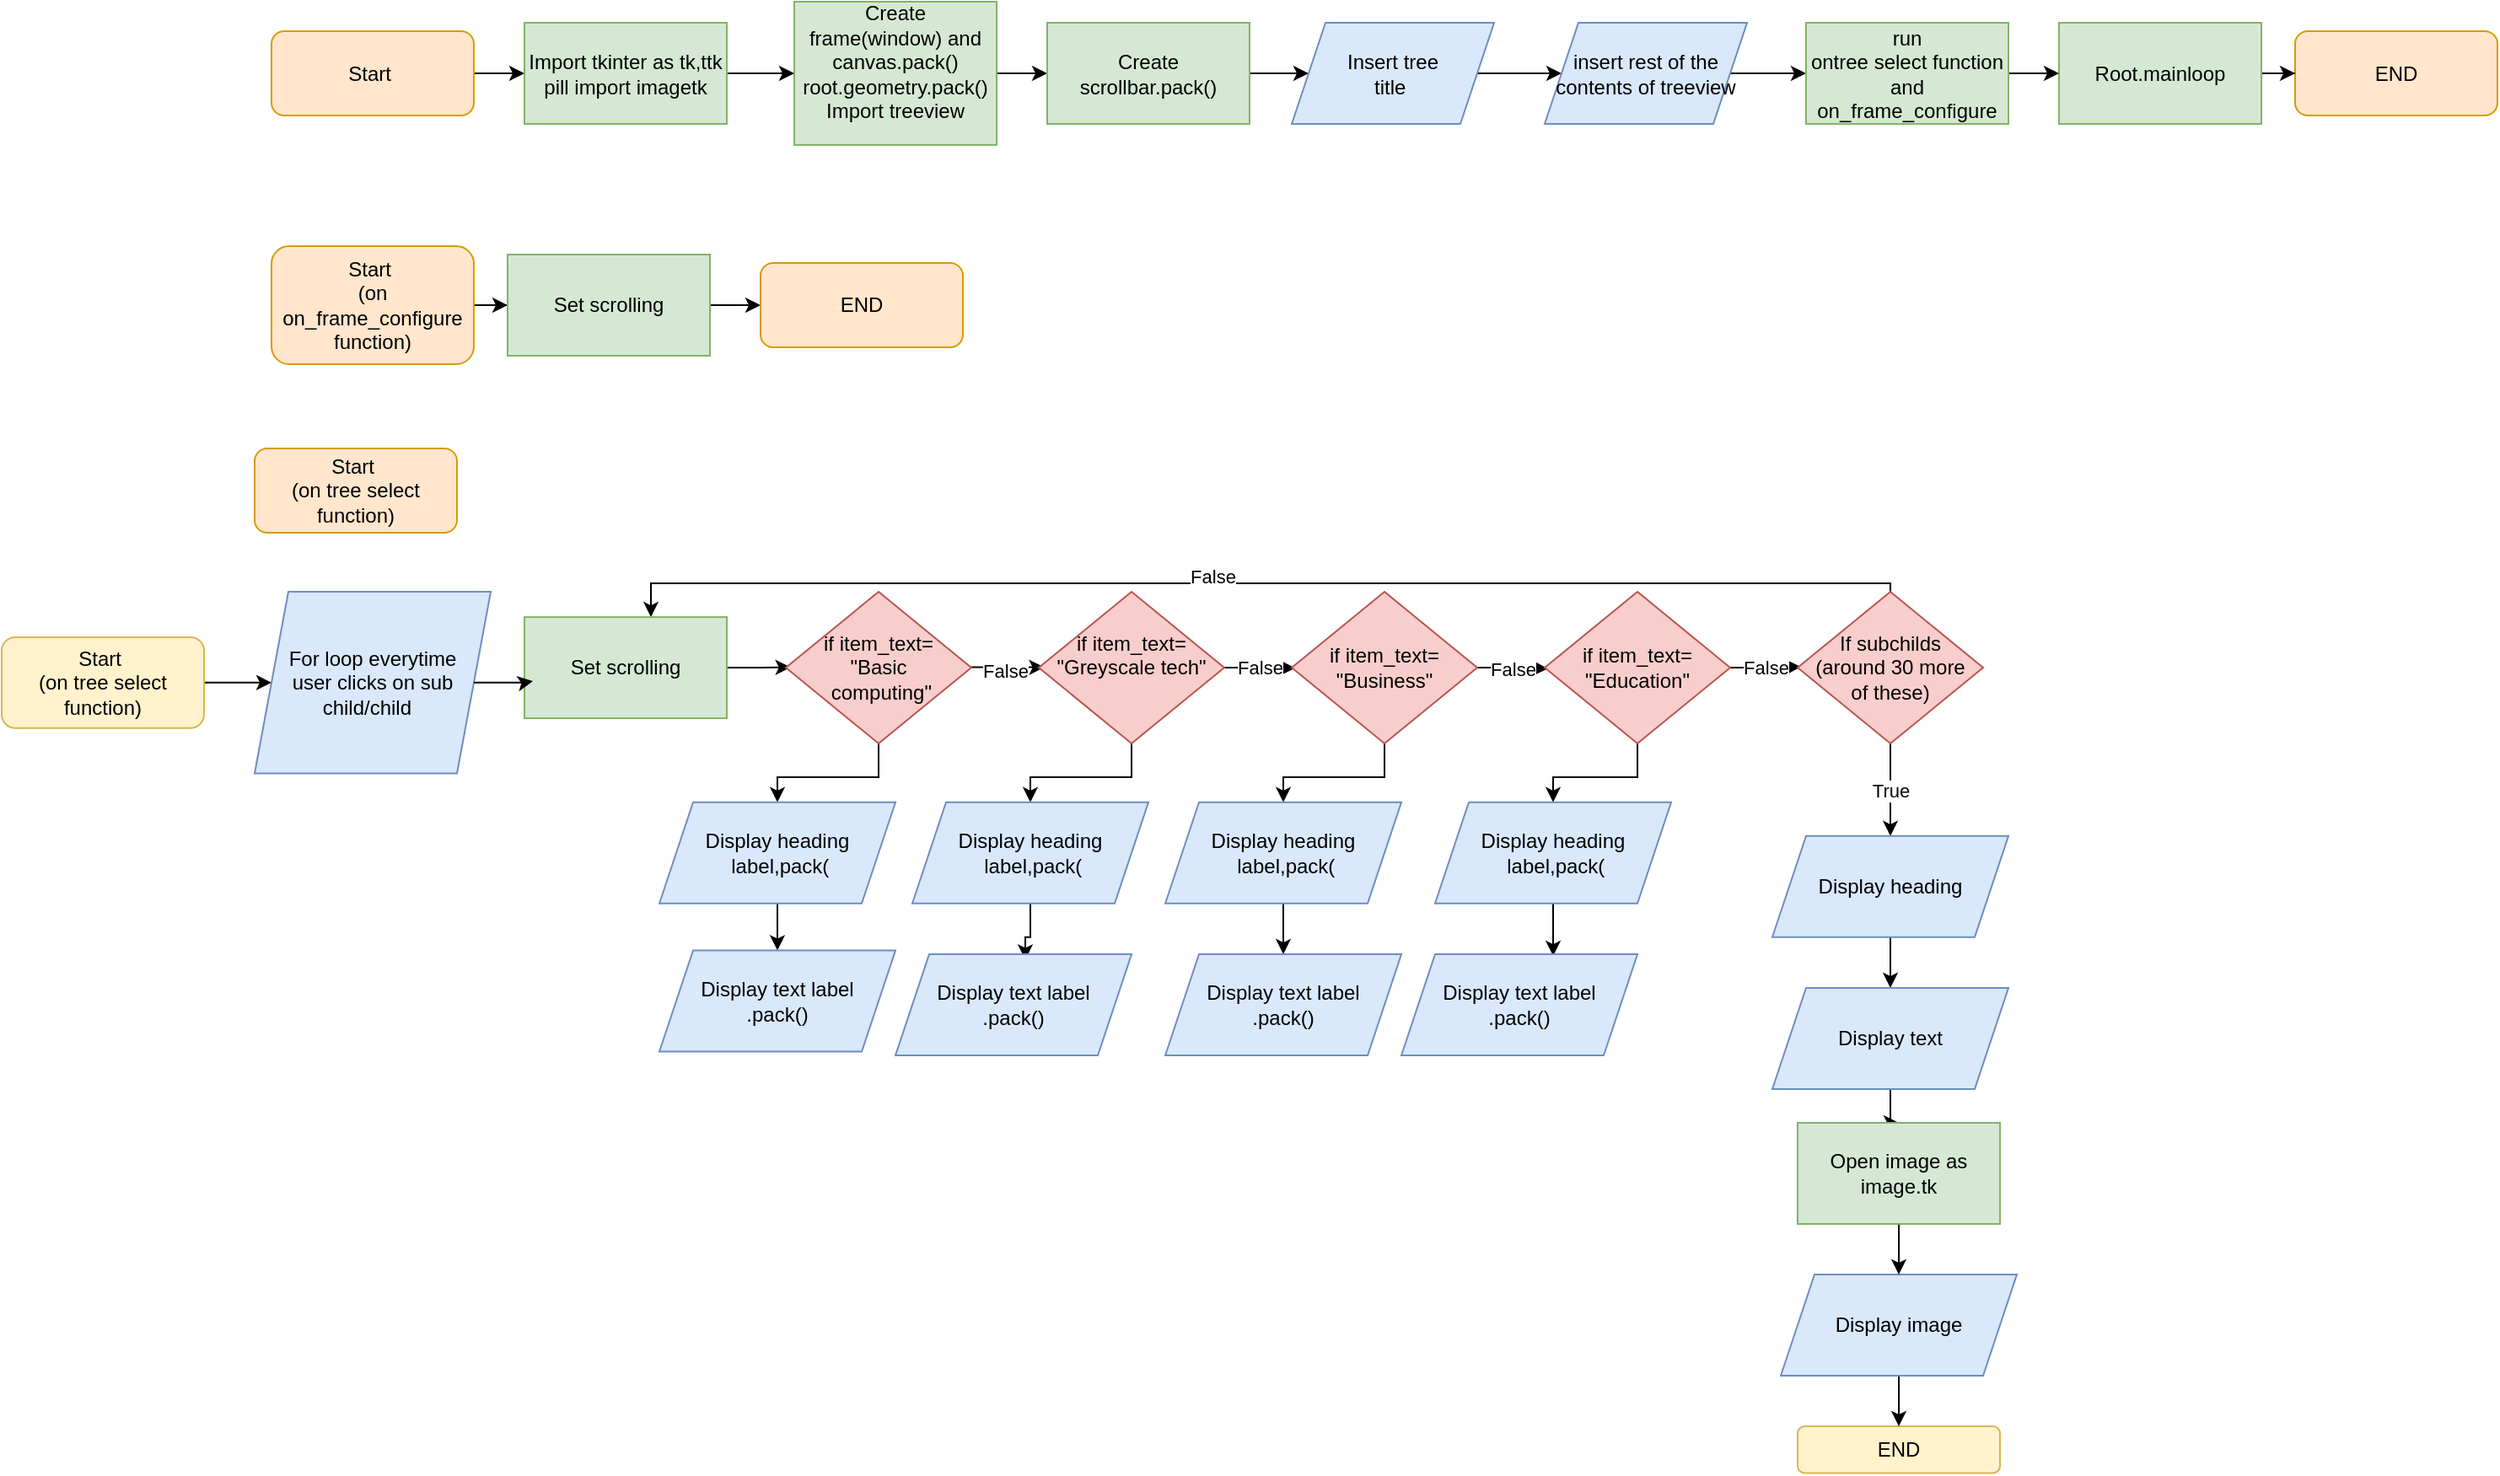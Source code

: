 <mxfile version="24.7.7">
  <diagram name="Page-1" id="Hy_ypyv9mVK7ByQvGBVm">
    <mxGraphModel dx="2970" dy="1240" grid="1" gridSize="10" guides="1" tooltips="1" connect="1" arrows="1" fold="1" page="1" pageScale="1" pageWidth="850" pageHeight="1100" math="0" shadow="0">
      <root>
        <mxCell id="0" />
        <mxCell id="1" parent="0" />
        <mxCell id="hsuQMkMYnde4Eo2C9rTX-3" style="edgeStyle=orthogonalEdgeStyle;rounded=0;orthogonalLoop=1;jettySize=auto;html=1;" parent="1" source="V-kOJY3W-SO0vdDWW50h-1" target="hsuQMkMYnde4Eo2C9rTX-1" edge="1">
          <mxGeometry relative="1" as="geometry" />
        </mxCell>
        <mxCell id="V-kOJY3W-SO0vdDWW50h-1" value="Start&amp;nbsp;" style="rounded=1;whiteSpace=wrap;html=1;fillColor=#ffe6cc;strokeColor=#d79b00;" parent="1" vertex="1">
          <mxGeometry x="-10" y="102.5" width="120" height="50" as="geometry" />
        </mxCell>
        <mxCell id="V-kOJY3W-SO0vdDWW50h-8" style="edgeStyle=orthogonalEdgeStyle;rounded=0;orthogonalLoop=1;jettySize=auto;html=1;entryX=0;entryY=0.5;entryDx=0;entryDy=0;" parent="1" source="V-kOJY3W-SO0vdDWW50h-3" target="V-kOJY3W-SO0vdDWW50h-6" edge="1">
          <mxGeometry relative="1" as="geometry" />
        </mxCell>
        <mxCell id="V-kOJY3W-SO0vdDWW50h-3" value="Create frame(window) and canvas.pack()&lt;div&gt;root.geometry.pack()&lt;/div&gt;&lt;div&gt;Import treeview&lt;/div&gt;&lt;div&gt;&lt;br&gt;&lt;/div&gt;" style="rounded=0;whiteSpace=wrap;html=1;fillColor=#d5e8d4;strokeColor=#82b366;" parent="1" vertex="1">
          <mxGeometry x="300" y="85" width="120" height="85" as="geometry" />
        </mxCell>
        <mxCell id="V-kOJY3W-SO0vdDWW50h-10" style="edgeStyle=orthogonalEdgeStyle;rounded=0;orthogonalLoop=1;jettySize=auto;html=1;entryX=0;entryY=0.5;entryDx=0;entryDy=0;" parent="1" source="V-kOJY3W-SO0vdDWW50h-6" target="V-kOJY3W-SO0vdDWW50h-9" edge="1">
          <mxGeometry relative="1" as="geometry" />
        </mxCell>
        <mxCell id="V-kOJY3W-SO0vdDWW50h-6" value="Create scrollbar.pack()" style="rounded=0;whiteSpace=wrap;html=1;fillColor=#d5e8d4;strokeColor=#82b366;" parent="1" vertex="1">
          <mxGeometry x="450" y="97.5" width="120" height="60" as="geometry" />
        </mxCell>
        <mxCell id="hsuQMkMYnde4Eo2C9rTX-5" style="edgeStyle=orthogonalEdgeStyle;rounded=0;orthogonalLoop=1;jettySize=auto;html=1;entryX=0;entryY=0.5;entryDx=0;entryDy=0;" parent="1" source="V-kOJY3W-SO0vdDWW50h-9" target="hsuQMkMYnde4Eo2C9rTX-4" edge="1">
          <mxGeometry relative="1" as="geometry" />
        </mxCell>
        <mxCell id="V-kOJY3W-SO0vdDWW50h-9" value="Insert tree&lt;div&gt;title&amp;nbsp;&lt;/div&gt;" style="shape=parallelogram;perimeter=parallelogramPerimeter;whiteSpace=wrap;html=1;fixedSize=1;fillColor=#dae8fc;strokeColor=#6c8ebf;" parent="1" vertex="1">
          <mxGeometry x="595" y="97.5" width="120" height="60" as="geometry" />
        </mxCell>
        <mxCell id="nkmmWT8tgnHwwfrAs1Cl-1" style="edgeStyle=orthogonalEdgeStyle;rounded=0;orthogonalLoop=1;jettySize=auto;html=1;entryX=0;entryY=0.5;entryDx=0;entryDy=0;" edge="1" parent="1" source="hsuQMkMYnde4Eo2C9rTX-1" target="V-kOJY3W-SO0vdDWW50h-3">
          <mxGeometry relative="1" as="geometry" />
        </mxCell>
        <mxCell id="hsuQMkMYnde4Eo2C9rTX-1" value="Import tkinter as tk,ttk&lt;div&gt;pill import imagetk&lt;/div&gt;" style="rounded=0;whiteSpace=wrap;html=1;fillColor=#d5e8d4;strokeColor=#82b366;" parent="1" vertex="1">
          <mxGeometry x="140" y="97.5" width="120" height="60" as="geometry" />
        </mxCell>
        <mxCell id="nkmmWT8tgnHwwfrAs1Cl-3" style="edgeStyle=orthogonalEdgeStyle;rounded=0;orthogonalLoop=1;jettySize=auto;html=1;entryX=0;entryY=0.5;entryDx=0;entryDy=0;" edge="1" parent="1" source="hsuQMkMYnde4Eo2C9rTX-4" target="nkmmWT8tgnHwwfrAs1Cl-2">
          <mxGeometry relative="1" as="geometry" />
        </mxCell>
        <mxCell id="hsuQMkMYnde4Eo2C9rTX-4" value="insert rest of the contents of treeview" style="shape=parallelogram;perimeter=parallelogramPerimeter;whiteSpace=wrap;html=1;fixedSize=1;fillColor=#dae8fc;strokeColor=#6c8ebf;" parent="1" vertex="1">
          <mxGeometry x="745" y="97.5" width="120" height="60" as="geometry" />
        </mxCell>
        <mxCell id="hsuQMkMYnde4Eo2C9rTX-6" value="END" style="rounded=1;whiteSpace=wrap;html=1;fillColor=#ffe6cc;strokeColor=#d79b00;" parent="1" vertex="1">
          <mxGeometry x="1190" y="102.5" width="120" height="50" as="geometry" />
        </mxCell>
        <mxCell id="hsuQMkMYnde4Eo2C9rTX-9" style="edgeStyle=orthogonalEdgeStyle;rounded=0;orthogonalLoop=1;jettySize=auto;html=1;" parent="1" source="hsuQMkMYnde4Eo2C9rTX-7" target="hsuQMkMYnde4Eo2C9rTX-6" edge="1">
          <mxGeometry relative="1" as="geometry" />
        </mxCell>
        <mxCell id="hsuQMkMYnde4Eo2C9rTX-7" value="Root.mainloop" style="rounded=0;whiteSpace=wrap;html=1;fillColor=#d5e8d4;strokeColor=#82b366;" parent="1" vertex="1">
          <mxGeometry x="1050" y="97.5" width="120" height="60" as="geometry" />
        </mxCell>
        <mxCell id="nkmmWT8tgnHwwfrAs1Cl-4" value="" style="edgeStyle=orthogonalEdgeStyle;rounded=0;orthogonalLoop=1;jettySize=auto;html=1;" edge="1" parent="1" source="nkmmWT8tgnHwwfrAs1Cl-2" target="hsuQMkMYnde4Eo2C9rTX-7">
          <mxGeometry relative="1" as="geometry" />
        </mxCell>
        <mxCell id="nkmmWT8tgnHwwfrAs1Cl-2" value="run&lt;div&gt;ontree select function and on_frame_configure&lt;/div&gt;" style="rounded=0;whiteSpace=wrap;html=1;fillColor=#d5e8d4;strokeColor=#82b366;" vertex="1" parent="1">
          <mxGeometry x="900" y="97.5" width="120" height="60" as="geometry" />
        </mxCell>
        <mxCell id="nkmmWT8tgnHwwfrAs1Cl-5" value="Start&amp;nbsp;&lt;div&gt;(on tree select&lt;/div&gt;&lt;div&gt;function)&lt;/div&gt;" style="rounded=1;whiteSpace=wrap;html=1;fillColor=#ffe6cc;strokeColor=#d79b00;" vertex="1" parent="1">
          <mxGeometry x="-20" y="350" width="120" height="50" as="geometry" />
        </mxCell>
        <mxCell id="nkmmWT8tgnHwwfrAs1Cl-11" style="edgeStyle=orthogonalEdgeStyle;rounded=0;orthogonalLoop=1;jettySize=auto;html=1;entryX=0;entryY=0.5;entryDx=0;entryDy=0;" edge="1" parent="1" source="nkmmWT8tgnHwwfrAs1Cl-6" target="nkmmWT8tgnHwwfrAs1Cl-7">
          <mxGeometry relative="1" as="geometry" />
        </mxCell>
        <mxCell id="nkmmWT8tgnHwwfrAs1Cl-6" value="Start&amp;nbsp;&lt;div&gt;(on on_frame_configure&lt;/div&gt;&lt;div&gt;function)&lt;/div&gt;" style="rounded=1;whiteSpace=wrap;html=1;fillColor=#ffe6cc;strokeColor=#d79b00;" vertex="1" parent="1">
          <mxGeometry x="-10" y="230" width="120" height="70" as="geometry" />
        </mxCell>
        <mxCell id="nkmmWT8tgnHwwfrAs1Cl-10" style="edgeStyle=orthogonalEdgeStyle;rounded=0;orthogonalLoop=1;jettySize=auto;html=1;entryX=0;entryY=0.5;entryDx=0;entryDy=0;" edge="1" parent="1" source="nkmmWT8tgnHwwfrAs1Cl-7" target="nkmmWT8tgnHwwfrAs1Cl-8">
          <mxGeometry relative="1" as="geometry" />
        </mxCell>
        <mxCell id="nkmmWT8tgnHwwfrAs1Cl-7" value="Set scrolling" style="rounded=0;whiteSpace=wrap;html=1;fillColor=#d5e8d4;strokeColor=#82b366;" vertex="1" parent="1">
          <mxGeometry x="130" y="235" width="120" height="60" as="geometry" />
        </mxCell>
        <mxCell id="nkmmWT8tgnHwwfrAs1Cl-8" value="END" style="rounded=1;whiteSpace=wrap;html=1;fillColor=#ffe6cc;strokeColor=#d79b00;" vertex="1" parent="1">
          <mxGeometry x="280" y="240" width="120" height="50" as="geometry" />
        </mxCell>
        <mxCell id="nkmmWT8tgnHwwfrAs1Cl-49" style="edgeStyle=orthogonalEdgeStyle;rounded=0;orthogonalLoop=1;jettySize=auto;html=1;entryX=0.026;entryY=0.497;entryDx=0;entryDy=0;entryPerimeter=0;" edge="1" parent="1" target="nkmmWT8tgnHwwfrAs1Cl-54" source="nkmmWT8tgnHwwfrAs1Cl-86">
          <mxGeometry relative="1" as="geometry">
            <mxPoint x="225.013" y="479.99" as="sourcePoint" />
          </mxGeometry>
        </mxCell>
        <mxCell id="nkmmWT8tgnHwwfrAs1Cl-51" style="edgeStyle=orthogonalEdgeStyle;rounded=0;orthogonalLoop=1;jettySize=auto;html=1;entryX=0.03;entryY=0.497;entryDx=0;entryDy=0;entryPerimeter=0;" edge="1" parent="1" source="nkmmWT8tgnHwwfrAs1Cl-54" target="nkmmWT8tgnHwwfrAs1Cl-57">
          <mxGeometry relative="1" as="geometry">
            <Array as="points">
              <mxPoint x="445" y="480.03" />
            </Array>
          </mxGeometry>
        </mxCell>
        <mxCell id="nkmmWT8tgnHwwfrAs1Cl-52" value="False" style="edgeLabel;html=1;align=center;verticalAlign=middle;resizable=0;points=[];" vertex="1" connectable="0" parent="nkmmWT8tgnHwwfrAs1Cl-51">
          <mxGeometry x="-0.05" y="-2" relative="1" as="geometry">
            <mxPoint as="offset" />
          </mxGeometry>
        </mxCell>
        <mxCell id="nkmmWT8tgnHwwfrAs1Cl-53" style="edgeStyle=orthogonalEdgeStyle;rounded=0;orthogonalLoop=1;jettySize=auto;html=1;entryX=0.5;entryY=0;entryDx=0;entryDy=0;" edge="1" parent="1" source="nkmmWT8tgnHwwfrAs1Cl-54" target="nkmmWT8tgnHwwfrAs1Cl-72">
          <mxGeometry relative="1" as="geometry" />
        </mxCell>
        <mxCell id="nkmmWT8tgnHwwfrAs1Cl-54" value="if item_text=&lt;div&gt;&quot;Basic&lt;/div&gt;&lt;div&gt;&amp;nbsp;computing&quot;&lt;/div&gt;" style="rhombus;whiteSpace=wrap;html=1;fillColor=#f8cecc;strokeColor=#b85450;" vertex="1" parent="1">
          <mxGeometry x="295" y="435.03" width="110" height="90" as="geometry" />
        </mxCell>
        <mxCell id="nkmmWT8tgnHwwfrAs1Cl-55" value="False" style="edgeStyle=orthogonalEdgeStyle;rounded=0;orthogonalLoop=1;jettySize=auto;html=1;entryX=0.019;entryY=0.503;entryDx=0;entryDy=0;entryPerimeter=0;" edge="1" parent="1" source="nkmmWT8tgnHwwfrAs1Cl-57" target="nkmmWT8tgnHwwfrAs1Cl-60">
          <mxGeometry relative="1" as="geometry" />
        </mxCell>
        <mxCell id="nkmmWT8tgnHwwfrAs1Cl-56" style="edgeStyle=orthogonalEdgeStyle;rounded=0;orthogonalLoop=1;jettySize=auto;html=1;entryX=0.5;entryY=0;entryDx=0;entryDy=0;" edge="1" parent="1" source="nkmmWT8tgnHwwfrAs1Cl-57" target="nkmmWT8tgnHwwfrAs1Cl-74">
          <mxGeometry relative="1" as="geometry" />
        </mxCell>
        <mxCell id="nkmmWT8tgnHwwfrAs1Cl-57" value="if item_text=&lt;div&gt;&quot;Greyscale tech&quot;&lt;/div&gt;&lt;div&gt;&lt;br&gt;&lt;/div&gt;" style="rhombus;whiteSpace=wrap;html=1;fillColor=#f8cecc;strokeColor=#b85450;" vertex="1" parent="1">
          <mxGeometry x="445" y="435.03" width="110" height="90" as="geometry" />
        </mxCell>
        <mxCell id="nkmmWT8tgnHwwfrAs1Cl-58" value="False" style="edgeStyle=orthogonalEdgeStyle;rounded=0;orthogonalLoop=1;jettySize=auto;html=1;entryX=0.018;entryY=0.506;entryDx=0;entryDy=0;entryPerimeter=0;" edge="1" parent="1" source="nkmmWT8tgnHwwfrAs1Cl-60" target="nkmmWT8tgnHwwfrAs1Cl-63">
          <mxGeometry relative="1" as="geometry" />
        </mxCell>
        <mxCell id="nkmmWT8tgnHwwfrAs1Cl-59" style="edgeStyle=orthogonalEdgeStyle;rounded=0;orthogonalLoop=1;jettySize=auto;html=1;entryX=0.5;entryY=0;entryDx=0;entryDy=0;" edge="1" parent="1" source="nkmmWT8tgnHwwfrAs1Cl-60" target="nkmmWT8tgnHwwfrAs1Cl-76">
          <mxGeometry relative="1" as="geometry" />
        </mxCell>
        <mxCell id="nkmmWT8tgnHwwfrAs1Cl-60" value="if item_text=&lt;div&gt;&quot;Business&lt;span style=&quot;background-color: initial;&quot;&gt;&quot;&lt;/span&gt;&lt;/div&gt;" style="rhombus;whiteSpace=wrap;html=1;fillColor=#f8cecc;strokeColor=#b85450;" vertex="1" parent="1">
          <mxGeometry x="595" y="435.03" width="110" height="90" as="geometry" />
        </mxCell>
        <mxCell id="nkmmWT8tgnHwwfrAs1Cl-61" value="False" style="edgeStyle=orthogonalEdgeStyle;rounded=0;orthogonalLoop=1;jettySize=auto;html=1;entryX=0.019;entryY=0.495;entryDx=0;entryDy=0;entryPerimeter=0;" edge="1" parent="1" source="nkmmWT8tgnHwwfrAs1Cl-63" target="nkmmWT8tgnHwwfrAs1Cl-67">
          <mxGeometry relative="1" as="geometry">
            <mxPoint x="895" y="480.03" as="targetPoint" />
          </mxGeometry>
        </mxCell>
        <mxCell id="nkmmWT8tgnHwwfrAs1Cl-62" style="edgeStyle=orthogonalEdgeStyle;rounded=0;orthogonalLoop=1;jettySize=auto;html=1;entryX=0.5;entryY=0;entryDx=0;entryDy=0;" edge="1" parent="1" source="nkmmWT8tgnHwwfrAs1Cl-63" target="nkmmWT8tgnHwwfrAs1Cl-78">
          <mxGeometry relative="1" as="geometry" />
        </mxCell>
        <mxCell id="nkmmWT8tgnHwwfrAs1Cl-63" value="if item_text=&lt;div&gt;&quot;Education&lt;span style=&quot;background-color: initial;&quot;&gt;&quot;&lt;/span&gt;&lt;/div&gt;" style="rhombus;whiteSpace=wrap;html=1;fillColor=#f8cecc;strokeColor=#b85450;" vertex="1" parent="1">
          <mxGeometry x="745" y="435.03" width="110" height="90" as="geometry" />
        </mxCell>
        <mxCell id="nkmmWT8tgnHwwfrAs1Cl-64" value="True" style="edgeStyle=orthogonalEdgeStyle;rounded=0;orthogonalLoop=1;jettySize=auto;html=1;" edge="1" parent="1" source="nkmmWT8tgnHwwfrAs1Cl-67" target="nkmmWT8tgnHwwfrAs1Cl-69">
          <mxGeometry relative="1" as="geometry" />
        </mxCell>
        <mxCell id="nkmmWT8tgnHwwfrAs1Cl-65" style="edgeStyle=orthogonalEdgeStyle;rounded=0;orthogonalLoop=1;jettySize=auto;html=1;" edge="1" parent="1" source="nkmmWT8tgnHwwfrAs1Cl-67" target="nkmmWT8tgnHwwfrAs1Cl-86">
          <mxGeometry relative="1" as="geometry">
            <Array as="points">
              <mxPoint x="950" y="430" />
              <mxPoint x="215" y="430" />
            </Array>
            <mxPoint x="215.01" y="450.03" as="targetPoint" />
          </mxGeometry>
        </mxCell>
        <mxCell id="nkmmWT8tgnHwwfrAs1Cl-66" value="False" style="edgeLabel;html=1;align=center;verticalAlign=middle;resizable=0;points=[];" vertex="1" connectable="0" parent="nkmmWT8tgnHwwfrAs1Cl-65">
          <mxGeometry x="0.071" y="-4" relative="1" as="geometry">
            <mxPoint as="offset" />
          </mxGeometry>
        </mxCell>
        <mxCell id="nkmmWT8tgnHwwfrAs1Cl-67" value="If subchilds&lt;br&gt;(around 30 more&lt;div&gt;of these)&lt;/div&gt;" style="rhombus;whiteSpace=wrap;html=1;fillColor=#f8cecc;strokeColor=#b85450;" vertex="1" parent="1">
          <mxGeometry x="895" y="435.03" width="110" height="90" as="geometry" />
        </mxCell>
        <mxCell id="nkmmWT8tgnHwwfrAs1Cl-93" style="edgeStyle=orthogonalEdgeStyle;rounded=0;orthogonalLoop=1;jettySize=auto;html=1;entryX=0.5;entryY=0;entryDx=0;entryDy=0;" edge="1" parent="1" source="nkmmWT8tgnHwwfrAs1Cl-69" target="nkmmWT8tgnHwwfrAs1Cl-91">
          <mxGeometry relative="1" as="geometry" />
        </mxCell>
        <mxCell id="nkmmWT8tgnHwwfrAs1Cl-69" value="Display heading" style="shape=parallelogram;perimeter=parallelogramPerimeter;whiteSpace=wrap;html=1;fixedSize=1;fillColor=#dae8fc;strokeColor=#6c8ebf;" vertex="1" parent="1">
          <mxGeometry x="880" y="579.89" width="140" height="60" as="geometry" />
        </mxCell>
        <mxCell id="nkmmWT8tgnHwwfrAs1Cl-70" value="END" style="rounded=1;whiteSpace=wrap;html=1;fillColor=#fff2cc;strokeColor=#d6b656;" vertex="1" parent="1">
          <mxGeometry x="895" y="930" width="120" height="27.72" as="geometry" />
        </mxCell>
        <mxCell id="nkmmWT8tgnHwwfrAs1Cl-71" style="edgeStyle=orthogonalEdgeStyle;rounded=0;orthogonalLoop=1;jettySize=auto;html=1;entryX=0.5;entryY=0;entryDx=0;entryDy=0;" edge="1" parent="1" source="nkmmWT8tgnHwwfrAs1Cl-72">
          <mxGeometry relative="1" as="geometry">
            <mxPoint x="290.01" y="647.75" as="targetPoint" />
          </mxGeometry>
        </mxCell>
        <mxCell id="nkmmWT8tgnHwwfrAs1Cl-72" value="Display heading&lt;div&gt;&amp;nbsp;label,pack(&lt;/div&gt;" style="shape=parallelogram;perimeter=parallelogramPerimeter;whiteSpace=wrap;html=1;fixedSize=1;fillColor=#dae8fc;strokeColor=#6c8ebf;" vertex="1" parent="1">
          <mxGeometry x="220.01" y="559.89" width="140" height="60" as="geometry" />
        </mxCell>
        <mxCell id="nkmmWT8tgnHwwfrAs1Cl-73" style="edgeStyle=orthogonalEdgeStyle;rounded=0;orthogonalLoop=1;jettySize=auto;html=1;entryX=0.55;entryY=0.054;entryDx=0;entryDy=0;entryPerimeter=0;" edge="1" parent="1" source="nkmmWT8tgnHwwfrAs1Cl-74" target="nkmmWT8tgnHwwfrAs1Cl-98">
          <mxGeometry relative="1" as="geometry">
            <mxPoint x="440.01" y="647.75" as="targetPoint" />
          </mxGeometry>
        </mxCell>
        <mxCell id="nkmmWT8tgnHwwfrAs1Cl-74" value="Display heading&lt;div&gt;&amp;nbsp;label,pack(&lt;/div&gt;" style="shape=parallelogram;perimeter=parallelogramPerimeter;whiteSpace=wrap;html=1;fixedSize=1;fillColor=#dae8fc;strokeColor=#6c8ebf;" vertex="1" parent="1">
          <mxGeometry x="370.01" y="559.89" width="140" height="60" as="geometry" />
        </mxCell>
        <mxCell id="nkmmWT8tgnHwwfrAs1Cl-104" style="edgeStyle=orthogonalEdgeStyle;rounded=0;orthogonalLoop=1;jettySize=auto;html=1;entryX=0.5;entryY=0;entryDx=0;entryDy=0;" edge="1" parent="1" source="nkmmWT8tgnHwwfrAs1Cl-76" target="nkmmWT8tgnHwwfrAs1Cl-99">
          <mxGeometry relative="1" as="geometry" />
        </mxCell>
        <mxCell id="nkmmWT8tgnHwwfrAs1Cl-76" value="Display heading&lt;div&gt;&amp;nbsp;label,pack(&lt;/div&gt;" style="shape=parallelogram;perimeter=parallelogramPerimeter;whiteSpace=wrap;html=1;fixedSize=1;fillColor=#dae8fc;strokeColor=#6c8ebf;" vertex="1" parent="1">
          <mxGeometry x="520.01" y="559.89" width="140" height="60" as="geometry" />
        </mxCell>
        <mxCell id="nkmmWT8tgnHwwfrAs1Cl-77" style="edgeStyle=orthogonalEdgeStyle;rounded=0;orthogonalLoop=1;jettySize=auto;html=1;entryX=0.643;entryY=0.017;entryDx=0;entryDy=0;entryPerimeter=0;" edge="1" parent="1" source="nkmmWT8tgnHwwfrAs1Cl-78" target="nkmmWT8tgnHwwfrAs1Cl-100">
          <mxGeometry relative="1" as="geometry">
            <mxPoint x="750" y="647.75" as="targetPoint" />
          </mxGeometry>
        </mxCell>
        <mxCell id="nkmmWT8tgnHwwfrAs1Cl-78" value="Display heading&lt;div&gt;&amp;nbsp;label,pack(&lt;/div&gt;" style="shape=parallelogram;perimeter=parallelogramPerimeter;whiteSpace=wrap;html=1;fixedSize=1;fillColor=#dae8fc;strokeColor=#6c8ebf;" vertex="1" parent="1">
          <mxGeometry x="680.01" y="559.89" width="140" height="60" as="geometry" />
        </mxCell>
        <mxCell id="nkmmWT8tgnHwwfrAs1Cl-88" style="edgeStyle=orthogonalEdgeStyle;rounded=0;orthogonalLoop=1;jettySize=auto;html=1;entryX=0;entryY=0.5;entryDx=0;entryDy=0;" edge="1" parent="1" source="nkmmWT8tgnHwwfrAs1Cl-80" target="nkmmWT8tgnHwwfrAs1Cl-85">
          <mxGeometry relative="1" as="geometry" />
        </mxCell>
        <mxCell id="nkmmWT8tgnHwwfrAs1Cl-80" value="Start&amp;nbsp;&lt;div&gt;(on tree select&lt;/div&gt;&lt;div&gt;function)&lt;/div&gt;" style="rounded=1;whiteSpace=wrap;html=1;fillColor=#fff2cc;strokeColor=#d6b656;" vertex="1" parent="1">
          <mxGeometry x="-170" y="461.94" width="120" height="53.89" as="geometry" />
        </mxCell>
        <mxCell id="nkmmWT8tgnHwwfrAs1Cl-85" value="For loop everytime&lt;div&gt;user clicks on sub&lt;/div&gt;&lt;div&gt;child/child&amp;nbsp;&amp;nbsp;&lt;/div&gt;" style="shape=parallelogram;perimeter=parallelogramPerimeter;whiteSpace=wrap;html=1;fixedSize=1;fillColor=#dae8fc;strokeColor=#6c8ebf;" vertex="1" parent="1">
          <mxGeometry x="-20" y="435.03" width="140" height="107.72" as="geometry" />
        </mxCell>
        <mxCell id="nkmmWT8tgnHwwfrAs1Cl-86" value="Set scrolling" style="rounded=0;whiteSpace=wrap;html=1;fillColor=#d5e8d4;strokeColor=#82b366;" vertex="1" parent="1">
          <mxGeometry x="140" y="450.03" width="120" height="60" as="geometry" />
        </mxCell>
        <mxCell id="nkmmWT8tgnHwwfrAs1Cl-87" style="edgeStyle=orthogonalEdgeStyle;rounded=0;orthogonalLoop=1;jettySize=auto;html=1;entryX=0.042;entryY=0.633;entryDx=0;entryDy=0;entryPerimeter=0;" edge="1" parent="1" source="nkmmWT8tgnHwwfrAs1Cl-85" target="nkmmWT8tgnHwwfrAs1Cl-86">
          <mxGeometry relative="1" as="geometry" />
        </mxCell>
        <mxCell id="nkmmWT8tgnHwwfrAs1Cl-89" value="Display text label&lt;div&gt;.pack()&lt;/div&gt;" style="shape=parallelogram;perimeter=parallelogramPerimeter;whiteSpace=wrap;html=1;fixedSize=1;fillColor=#dae8fc;strokeColor=#6c8ebf;" vertex="1" parent="1">
          <mxGeometry x="220.01" y="647.75" width="140" height="60" as="geometry" />
        </mxCell>
        <mxCell id="nkmmWT8tgnHwwfrAs1Cl-105" style="edgeStyle=orthogonalEdgeStyle;rounded=0;orthogonalLoop=1;jettySize=auto;html=1;" edge="1" parent="1" source="nkmmWT8tgnHwwfrAs1Cl-91" target="nkmmWT8tgnHwwfrAs1Cl-97">
          <mxGeometry relative="1" as="geometry" />
        </mxCell>
        <mxCell id="nkmmWT8tgnHwwfrAs1Cl-91" value="Display text" style="shape=parallelogram;perimeter=parallelogramPerimeter;whiteSpace=wrap;html=1;fixedSize=1;fillColor=#dae8fc;strokeColor=#6c8ebf;" vertex="1" parent="1">
          <mxGeometry x="880" y="670" width="140" height="60" as="geometry" />
        </mxCell>
        <mxCell id="nkmmWT8tgnHwwfrAs1Cl-107" style="edgeStyle=orthogonalEdgeStyle;rounded=0;orthogonalLoop=1;jettySize=auto;html=1;entryX=0.5;entryY=0;entryDx=0;entryDy=0;" edge="1" parent="1" source="nkmmWT8tgnHwwfrAs1Cl-92" target="nkmmWT8tgnHwwfrAs1Cl-70">
          <mxGeometry relative="1" as="geometry" />
        </mxCell>
        <mxCell id="nkmmWT8tgnHwwfrAs1Cl-92" value="Display image" style="shape=parallelogram;perimeter=parallelogramPerimeter;whiteSpace=wrap;html=1;fixedSize=1;fillColor=#dae8fc;strokeColor=#6c8ebf;" vertex="1" parent="1">
          <mxGeometry x="885" y="840" width="140" height="60" as="geometry" />
        </mxCell>
        <mxCell id="nkmmWT8tgnHwwfrAs1Cl-106" style="edgeStyle=orthogonalEdgeStyle;rounded=0;orthogonalLoop=1;jettySize=auto;html=1;" edge="1" parent="1" source="nkmmWT8tgnHwwfrAs1Cl-97" target="nkmmWT8tgnHwwfrAs1Cl-92">
          <mxGeometry relative="1" as="geometry" />
        </mxCell>
        <mxCell id="nkmmWT8tgnHwwfrAs1Cl-97" value="Open image as&lt;div&gt;image.tk&lt;/div&gt;" style="rounded=0;whiteSpace=wrap;html=1;fillColor=#d5e8d4;strokeColor=#82b366;" vertex="1" parent="1">
          <mxGeometry x="895" y="750" width="120" height="60" as="geometry" />
        </mxCell>
        <mxCell id="nkmmWT8tgnHwwfrAs1Cl-98" value="Display text label&lt;div&gt;.pack()&lt;/div&gt;" style="shape=parallelogram;perimeter=parallelogramPerimeter;whiteSpace=wrap;html=1;fixedSize=1;fillColor=#dae8fc;strokeColor=#6c8ebf;" vertex="1" parent="1">
          <mxGeometry x="360.01" y="650" width="140" height="60" as="geometry" />
        </mxCell>
        <mxCell id="nkmmWT8tgnHwwfrAs1Cl-99" value="Display text label&lt;div&gt;.pack()&lt;/div&gt;" style="shape=parallelogram;perimeter=parallelogramPerimeter;whiteSpace=wrap;html=1;fixedSize=1;fillColor=#dae8fc;strokeColor=#6c8ebf;" vertex="1" parent="1">
          <mxGeometry x="520.01" y="650" width="140" height="60" as="geometry" />
        </mxCell>
        <mxCell id="nkmmWT8tgnHwwfrAs1Cl-100" value="Display text label&lt;div&gt;.pack()&lt;/div&gt;" style="shape=parallelogram;perimeter=parallelogramPerimeter;whiteSpace=wrap;html=1;fixedSize=1;fillColor=#dae8fc;strokeColor=#6c8ebf;" vertex="1" parent="1">
          <mxGeometry x="660.01" y="650" width="140" height="60" as="geometry" />
        </mxCell>
      </root>
    </mxGraphModel>
  </diagram>
</mxfile>
